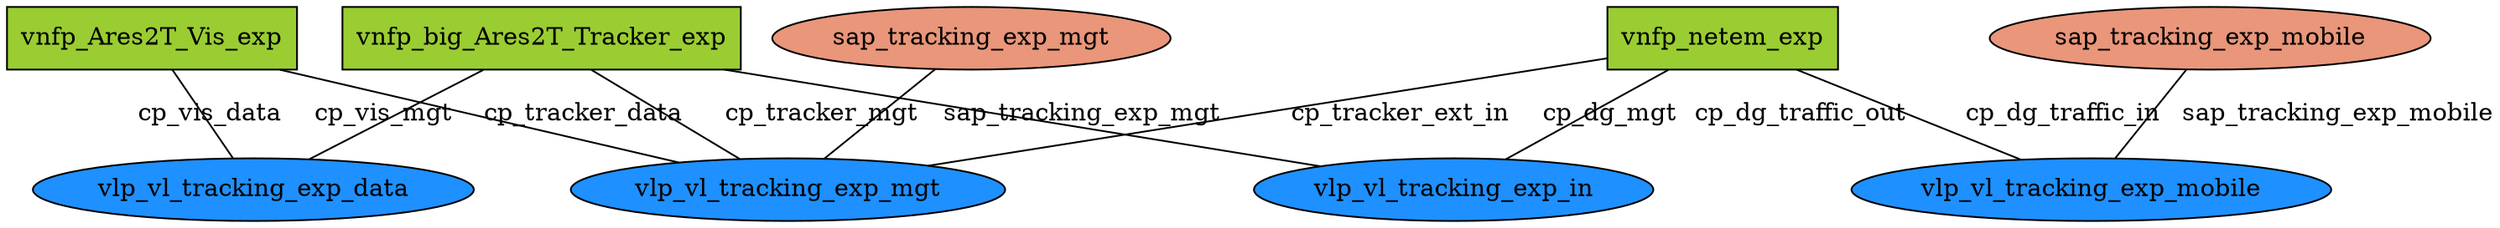 strict graph G {
  splines=false;
  overlap=false;
  mindist=2.0;
  304837012 [ label="vnfp_big_Ares2T_Tracker_exp" shape="box" style="filled" fillcolor="yellowgreen" ];
  1392640733 [ label="vnfp_Ares2T_Vis_exp" shape="box" style="filled" fillcolor="yellowgreen" ];
  -793362586 [ label="vnfp_netem_exp" shape="box" style="filled" fillcolor="yellowgreen" ];
  -227812888 [ label="vlp_vl_tracking_exp_mobile" shape="oval" style="filled" fillcolor="dodgerblue" ];
  1183339156 [ label="vlp_vl_tracking_exp_mgt" shape="oval" style="filled" fillcolor="dodgerblue" ];
  1008003435 [ label="vlp_vl_tracking_exp_in" shape="oval" style="filled" fillcolor="dodgerblue" ];
  -1971465616 [ label="vlp_vl_tracking_exp_data" shape="oval" style="filled" fillcolor="dodgerblue" ];
  142347183 [ label="sap_tracking_exp_mobile" shape="oval" style="filled" fillcolor="darksalmon" ];
  474467885 [ label="sap_tracking_exp_mgt" shape="oval" style="filled" fillcolor="darksalmon" ];
  304837012 -- 1008003435 [ label="cp_tracker_ext_in" ];
  304837012 -- -1971465616 [ label="cp_tracker_data" ];
  304837012 -- 1183339156 [ label="cp_tracker_mgt" ];
  1392640733 -- -1971465616 [ label="cp_vis_data" ];
  1392640733 -- 1183339156 [ label="cp_vis_mgt" ];
  -793362586 -- 1008003435 [ label="cp_dg_traffic_out" ];
  -793362586 -- 1183339156 [ label="cp_dg_mgt" ];
  -793362586 -- -227812888 [ label="cp_dg_traffic_in" ];
  142347183 -- -227812888 [ label="sap_tracking_exp_mobile" ];
  474467885 -- 1183339156 [ label="sap_tracking_exp_mgt" ];
}
